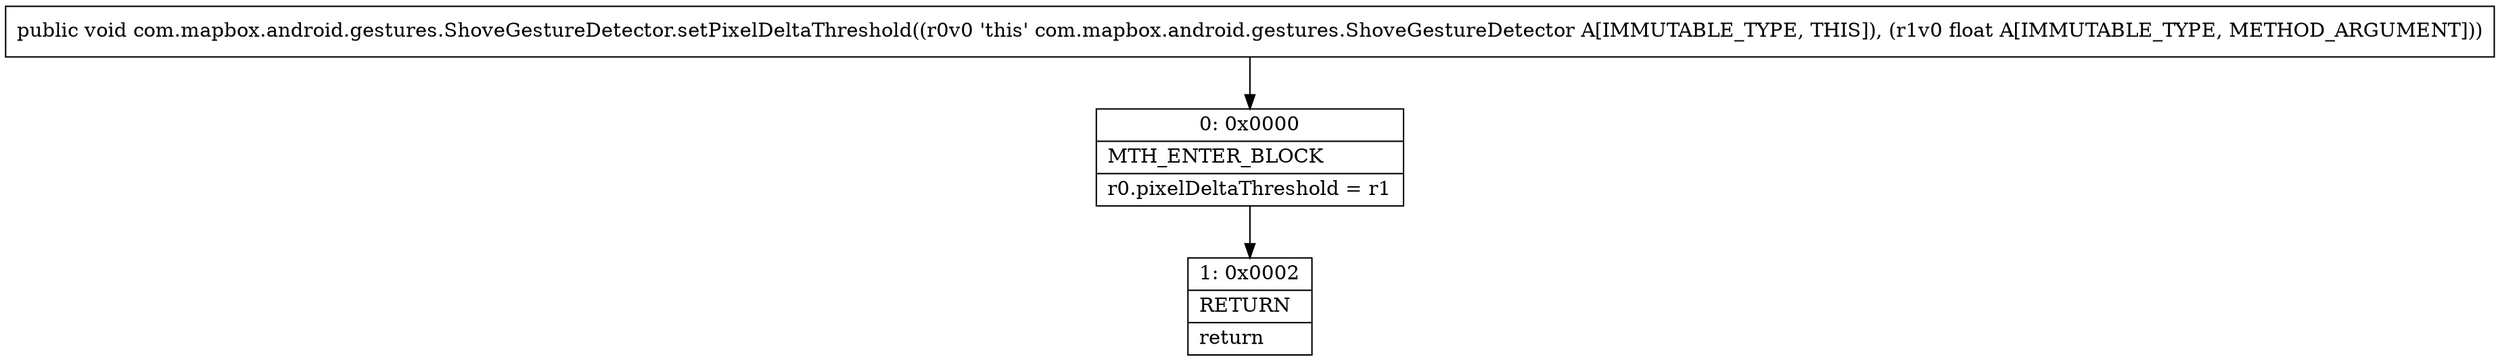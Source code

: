 digraph "CFG forcom.mapbox.android.gestures.ShoveGestureDetector.setPixelDeltaThreshold(F)V" {
Node_0 [shape=record,label="{0\:\ 0x0000|MTH_ENTER_BLOCK\l|r0.pixelDeltaThreshold = r1\l}"];
Node_1 [shape=record,label="{1\:\ 0x0002|RETURN\l|return\l}"];
MethodNode[shape=record,label="{public void com.mapbox.android.gestures.ShoveGestureDetector.setPixelDeltaThreshold((r0v0 'this' com.mapbox.android.gestures.ShoveGestureDetector A[IMMUTABLE_TYPE, THIS]), (r1v0 float A[IMMUTABLE_TYPE, METHOD_ARGUMENT])) }"];
MethodNode -> Node_0;
Node_0 -> Node_1;
}

